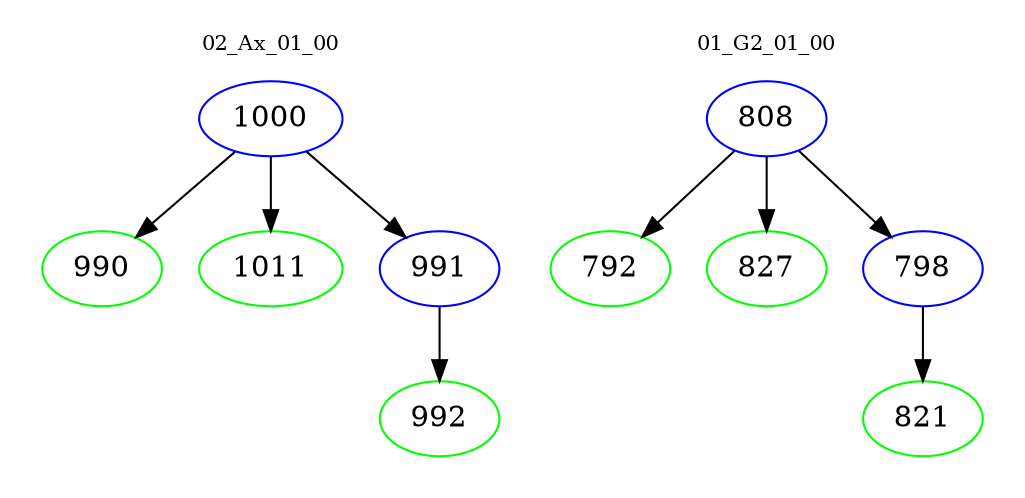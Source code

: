 digraph{
subgraph cluster_0 {
color = white
label = "02_Ax_01_00";
fontsize=10;
T0_1000 [label="1000", color="blue"]
T0_1000 -> T0_990 [color="black"]
T0_990 [label="990", color="green"]
T0_1000 -> T0_1011 [color="black"]
T0_1011 [label="1011", color="green"]
T0_1000 -> T0_991 [color="black"]
T0_991 [label="991", color="blue"]
T0_991 -> T0_992 [color="black"]
T0_992 [label="992", color="green"]
}
subgraph cluster_1 {
color = white
label = "01_G2_01_00";
fontsize=10;
T1_808 [label="808", color="blue"]
T1_808 -> T1_792 [color="black"]
T1_792 [label="792", color="green"]
T1_808 -> T1_827 [color="black"]
T1_827 [label="827", color="green"]
T1_808 -> T1_798 [color="black"]
T1_798 [label="798", color="blue"]
T1_798 -> T1_821 [color="black"]
T1_821 [label="821", color="green"]
}
}
